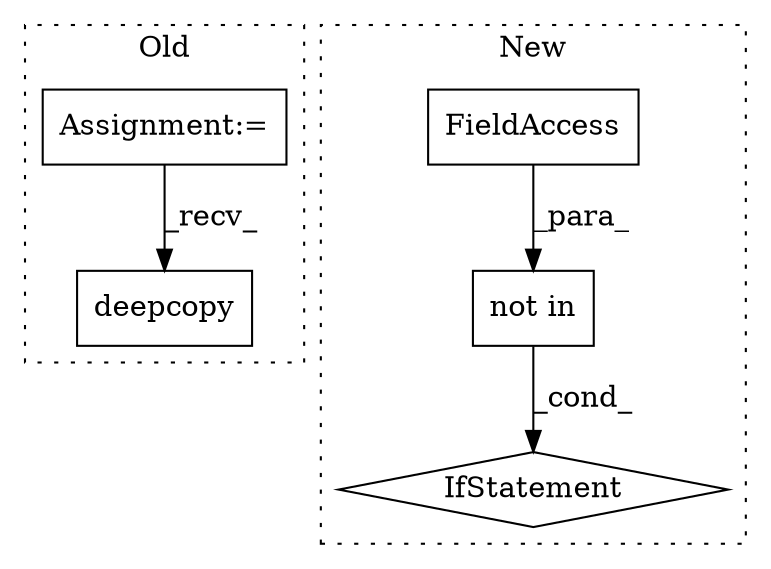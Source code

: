 digraph G {
subgraph cluster0 {
1 [label="deepcopy" a="32" s="4764,4781" l="9,1" shape="box"];
4 [label="Assignment:=" a="7" s="4497" l="4" shape="box"];
label = "Old";
style="dotted";
}
subgraph cluster1 {
2 [label="not in" a="108" s="5150" l="23" shape="box"];
3 [label="IfStatement" a="25" s="5104,5174" l="4,2" shape="diamond"];
5 [label="FieldAccess" a="22" s="5150" l="7" shape="box"];
label = "New";
style="dotted";
}
2 -> 3 [label="_cond_"];
4 -> 1 [label="_recv_"];
5 -> 2 [label="_para_"];
}